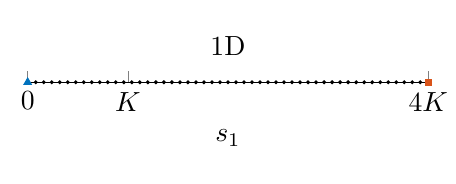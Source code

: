 \rmfamily
\definecolor{mycolor1}{rgb}{0.0,0.447,0.741}%
\definecolor{mycolor2}{rgb}{0.85,0.325,0.098}%
\definecolor{mycolor3}{rgb}{0.929,0.694,0.125}%
%
\begin{tikzpicture}[trim axis left, trim axis right,baseline]

\begin{axis}[%
hide y axis,
width=0.55\textwidth,
y=0.001cm,
xmin=0,
xmax=4,
xtick={0,1,4},
xticklabels={$0$,$K$,$4K$},
axis x line*=bottom,
xlabel={$s_1$},
title={1D}
]
\addplot [color=black,mark size=0.5pt,only marks,mark=*,mark options={solid},forget plot]
  table[row sep=crcr]{%
  0	0\\
  0.08	0\\
  0.16	0\\
  0.24	0\\
  0.32	0\\
  0.4	0\\
  0.48	0\\
  0.56	0\\
  0.64	0\\
  0.72	0\\
  0.8	0\\
  0.88	0\\
  0.96	0\\
  1.04	0\\
  1.12	0\\
  1.2	0\\
  1.28	0\\
  1.36	0\\
  1.44	0\\
  1.52	0\\
  1.6	0\\
  1.68	0\\
  1.76	0\\
  1.84	0\\
  1.92	0\\
  2	0\\
  2.08	0\\
  2.16	0\\
  2.24	0\\
  2.32	0\\
  2.4	0\\
  2.48	0\\
  2.56	0\\
  2.64	0\\
  2.72	0\\
  2.8	0\\
  2.88	0\\
  2.96	0\\
  3.04	0\\
  3.12	0\\
  3.2	0\\
  3.28	0\\
  3.36	0\\
  3.44	0\\
  3.52	0\\
  3.6	0\\
  3.68	0\\
  3.76	0\\
  3.84	0\\
  3.92	0\\
  4	0\\
};
\addplot [color=mycolor2,mark size=1pt,only marks,mark=square*,mark options={solid},forget plot]
  table[row sep=crcr]{%
4	0\\
};
\addplot [color=mycolor1,mark size=1pt,only marks,mark=triangle*,mark options={solid,scale=1.5},forget plot]
  table[row sep=crcr]{%
0	0\\
};
\end{axis}
\end{tikzpicture}%
